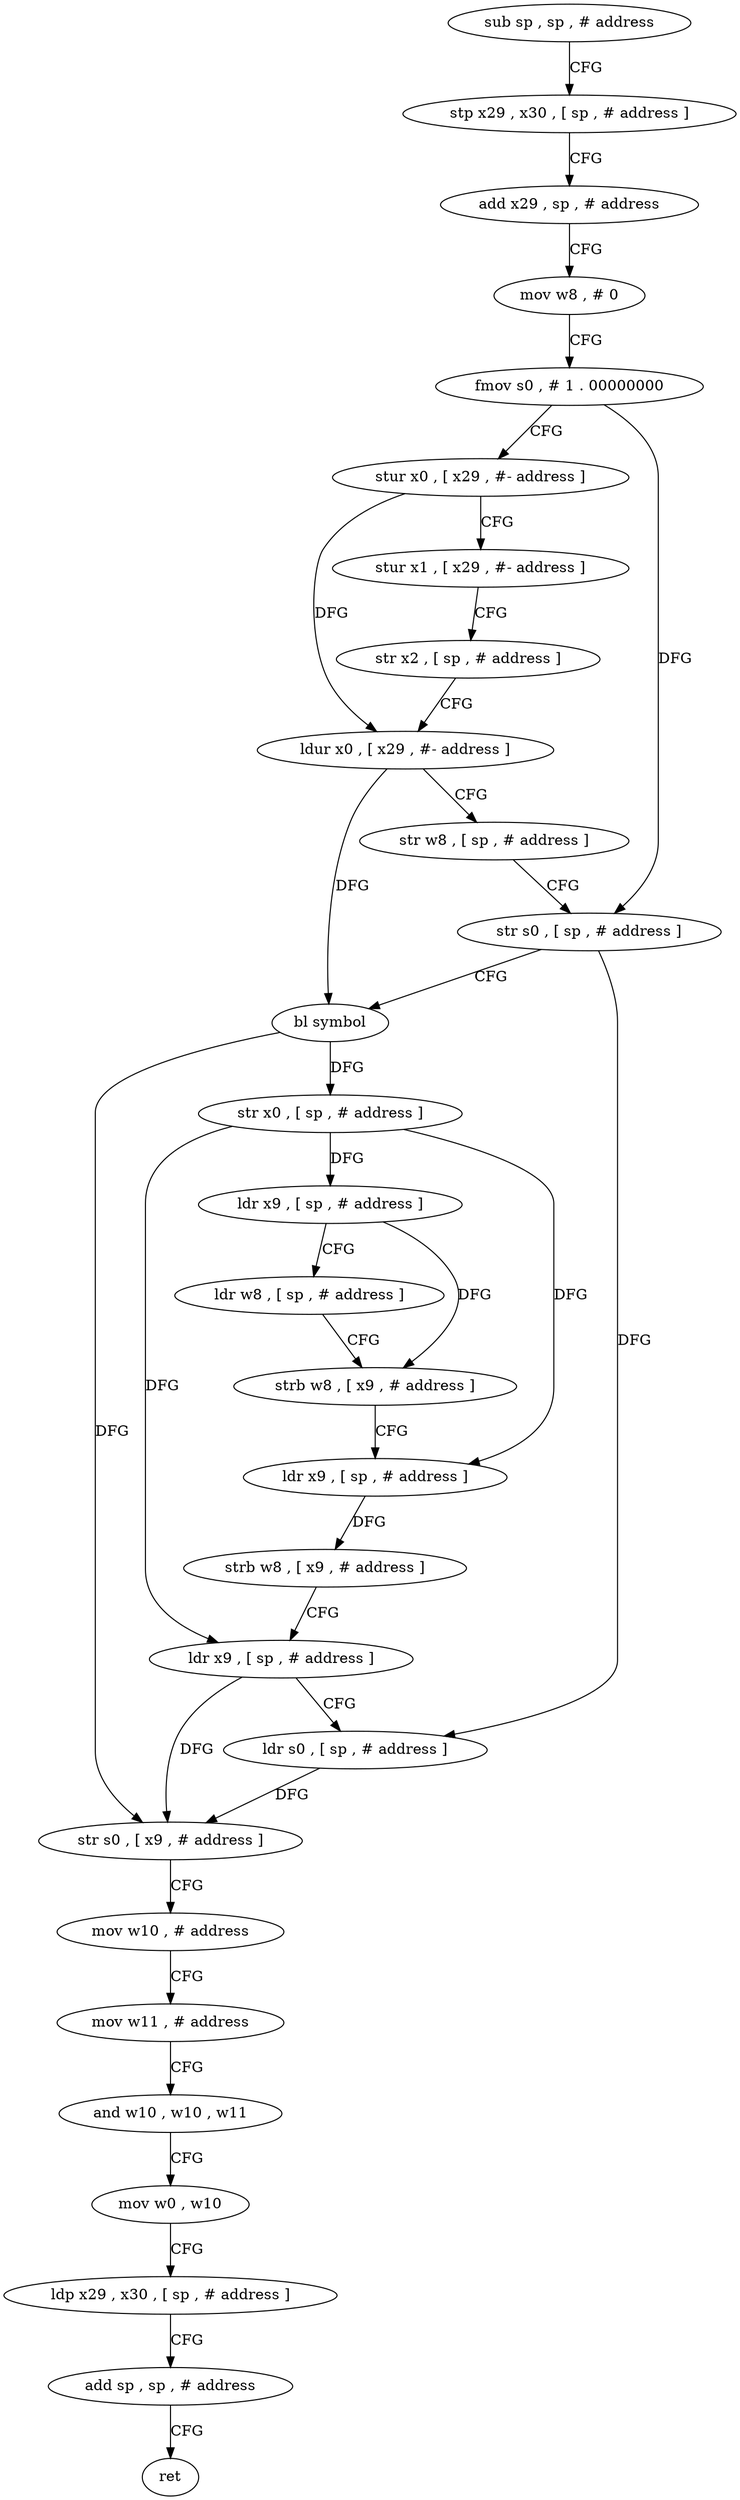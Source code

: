 digraph "func" {
"4283328" [label = "sub sp , sp , # address" ]
"4283332" [label = "stp x29 , x30 , [ sp , # address ]" ]
"4283336" [label = "add x29 , sp , # address" ]
"4283340" [label = "mov w8 , # 0" ]
"4283344" [label = "fmov s0 , # 1 . 00000000" ]
"4283348" [label = "stur x0 , [ x29 , #- address ]" ]
"4283352" [label = "stur x1 , [ x29 , #- address ]" ]
"4283356" [label = "str x2 , [ sp , # address ]" ]
"4283360" [label = "ldur x0 , [ x29 , #- address ]" ]
"4283364" [label = "str w8 , [ sp , # address ]" ]
"4283368" [label = "str s0 , [ sp , # address ]" ]
"4283372" [label = "bl symbol" ]
"4283376" [label = "str x0 , [ sp , # address ]" ]
"4283380" [label = "ldr x9 , [ sp , # address ]" ]
"4283384" [label = "ldr w8 , [ sp , # address ]" ]
"4283388" [label = "strb w8 , [ x9 , # address ]" ]
"4283392" [label = "ldr x9 , [ sp , # address ]" ]
"4283396" [label = "strb w8 , [ x9 , # address ]" ]
"4283400" [label = "ldr x9 , [ sp , # address ]" ]
"4283404" [label = "ldr s0 , [ sp , # address ]" ]
"4283408" [label = "str s0 , [ x9 , # address ]" ]
"4283412" [label = "mov w10 , # address" ]
"4283416" [label = "mov w11 , # address" ]
"4283420" [label = "and w10 , w10 , w11" ]
"4283424" [label = "mov w0 , w10" ]
"4283428" [label = "ldp x29 , x30 , [ sp , # address ]" ]
"4283432" [label = "add sp , sp , # address" ]
"4283436" [label = "ret" ]
"4283328" -> "4283332" [ label = "CFG" ]
"4283332" -> "4283336" [ label = "CFG" ]
"4283336" -> "4283340" [ label = "CFG" ]
"4283340" -> "4283344" [ label = "CFG" ]
"4283344" -> "4283348" [ label = "CFG" ]
"4283344" -> "4283368" [ label = "DFG" ]
"4283348" -> "4283352" [ label = "CFG" ]
"4283348" -> "4283360" [ label = "DFG" ]
"4283352" -> "4283356" [ label = "CFG" ]
"4283356" -> "4283360" [ label = "CFG" ]
"4283360" -> "4283364" [ label = "CFG" ]
"4283360" -> "4283372" [ label = "DFG" ]
"4283364" -> "4283368" [ label = "CFG" ]
"4283368" -> "4283372" [ label = "CFG" ]
"4283368" -> "4283404" [ label = "DFG" ]
"4283372" -> "4283376" [ label = "DFG" ]
"4283372" -> "4283408" [ label = "DFG" ]
"4283376" -> "4283380" [ label = "DFG" ]
"4283376" -> "4283392" [ label = "DFG" ]
"4283376" -> "4283400" [ label = "DFG" ]
"4283380" -> "4283384" [ label = "CFG" ]
"4283380" -> "4283388" [ label = "DFG" ]
"4283384" -> "4283388" [ label = "CFG" ]
"4283388" -> "4283392" [ label = "CFG" ]
"4283392" -> "4283396" [ label = "DFG" ]
"4283396" -> "4283400" [ label = "CFG" ]
"4283400" -> "4283404" [ label = "CFG" ]
"4283400" -> "4283408" [ label = "DFG" ]
"4283404" -> "4283408" [ label = "DFG" ]
"4283408" -> "4283412" [ label = "CFG" ]
"4283412" -> "4283416" [ label = "CFG" ]
"4283416" -> "4283420" [ label = "CFG" ]
"4283420" -> "4283424" [ label = "CFG" ]
"4283424" -> "4283428" [ label = "CFG" ]
"4283428" -> "4283432" [ label = "CFG" ]
"4283432" -> "4283436" [ label = "CFG" ]
}
